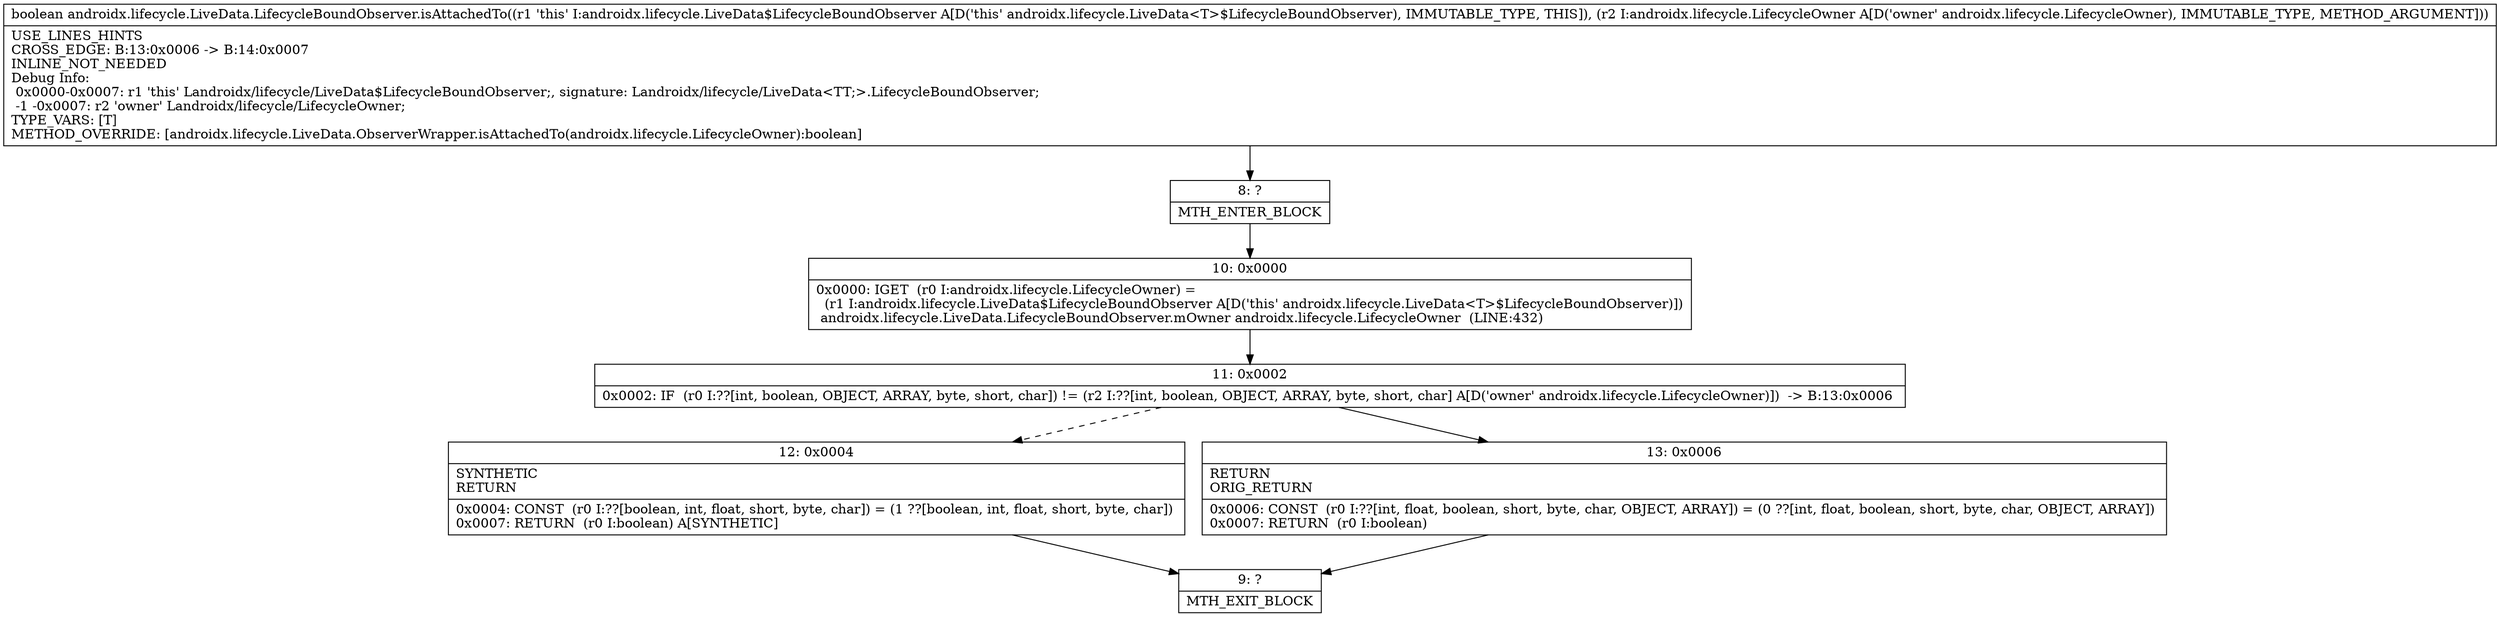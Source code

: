 digraph "CFG forandroidx.lifecycle.LiveData.LifecycleBoundObserver.isAttachedTo(Landroidx\/lifecycle\/LifecycleOwner;)Z" {
Node_8 [shape=record,label="{8\:\ ?|MTH_ENTER_BLOCK\l}"];
Node_10 [shape=record,label="{10\:\ 0x0000|0x0000: IGET  (r0 I:androidx.lifecycle.LifecycleOwner) = \l  (r1 I:androidx.lifecycle.LiveData$LifecycleBoundObserver A[D('this' androidx.lifecycle.LiveData\<T\>$LifecycleBoundObserver)])\l androidx.lifecycle.LiveData.LifecycleBoundObserver.mOwner androidx.lifecycle.LifecycleOwner  (LINE:432)\l}"];
Node_11 [shape=record,label="{11\:\ 0x0002|0x0002: IF  (r0 I:??[int, boolean, OBJECT, ARRAY, byte, short, char]) != (r2 I:??[int, boolean, OBJECT, ARRAY, byte, short, char] A[D('owner' androidx.lifecycle.LifecycleOwner)])  \-\> B:13:0x0006 \l}"];
Node_12 [shape=record,label="{12\:\ 0x0004|SYNTHETIC\lRETURN\l|0x0004: CONST  (r0 I:??[boolean, int, float, short, byte, char]) = (1 ??[boolean, int, float, short, byte, char]) \l0x0007: RETURN  (r0 I:boolean) A[SYNTHETIC]\l}"];
Node_9 [shape=record,label="{9\:\ ?|MTH_EXIT_BLOCK\l}"];
Node_13 [shape=record,label="{13\:\ 0x0006|RETURN\lORIG_RETURN\l|0x0006: CONST  (r0 I:??[int, float, boolean, short, byte, char, OBJECT, ARRAY]) = (0 ??[int, float, boolean, short, byte, char, OBJECT, ARRAY]) \l0x0007: RETURN  (r0 I:boolean) \l}"];
MethodNode[shape=record,label="{boolean androidx.lifecycle.LiveData.LifecycleBoundObserver.isAttachedTo((r1 'this' I:androidx.lifecycle.LiveData$LifecycleBoundObserver A[D('this' androidx.lifecycle.LiveData\<T\>$LifecycleBoundObserver), IMMUTABLE_TYPE, THIS]), (r2 I:androidx.lifecycle.LifecycleOwner A[D('owner' androidx.lifecycle.LifecycleOwner), IMMUTABLE_TYPE, METHOD_ARGUMENT]))  | USE_LINES_HINTS\lCROSS_EDGE: B:13:0x0006 \-\> B:14:0x0007\lINLINE_NOT_NEEDED\lDebug Info:\l  0x0000\-0x0007: r1 'this' Landroidx\/lifecycle\/LiveData$LifecycleBoundObserver;, signature: Landroidx\/lifecycle\/LiveData\<TT;\>.LifecycleBoundObserver;\l  \-1 \-0x0007: r2 'owner' Landroidx\/lifecycle\/LifecycleOwner;\lTYPE_VARS: [T]\lMETHOD_OVERRIDE: [androidx.lifecycle.LiveData.ObserverWrapper.isAttachedTo(androidx.lifecycle.LifecycleOwner):boolean]\l}"];
MethodNode -> Node_8;Node_8 -> Node_10;
Node_10 -> Node_11;
Node_11 -> Node_12[style=dashed];
Node_11 -> Node_13;
Node_12 -> Node_9;
Node_13 -> Node_9;
}

